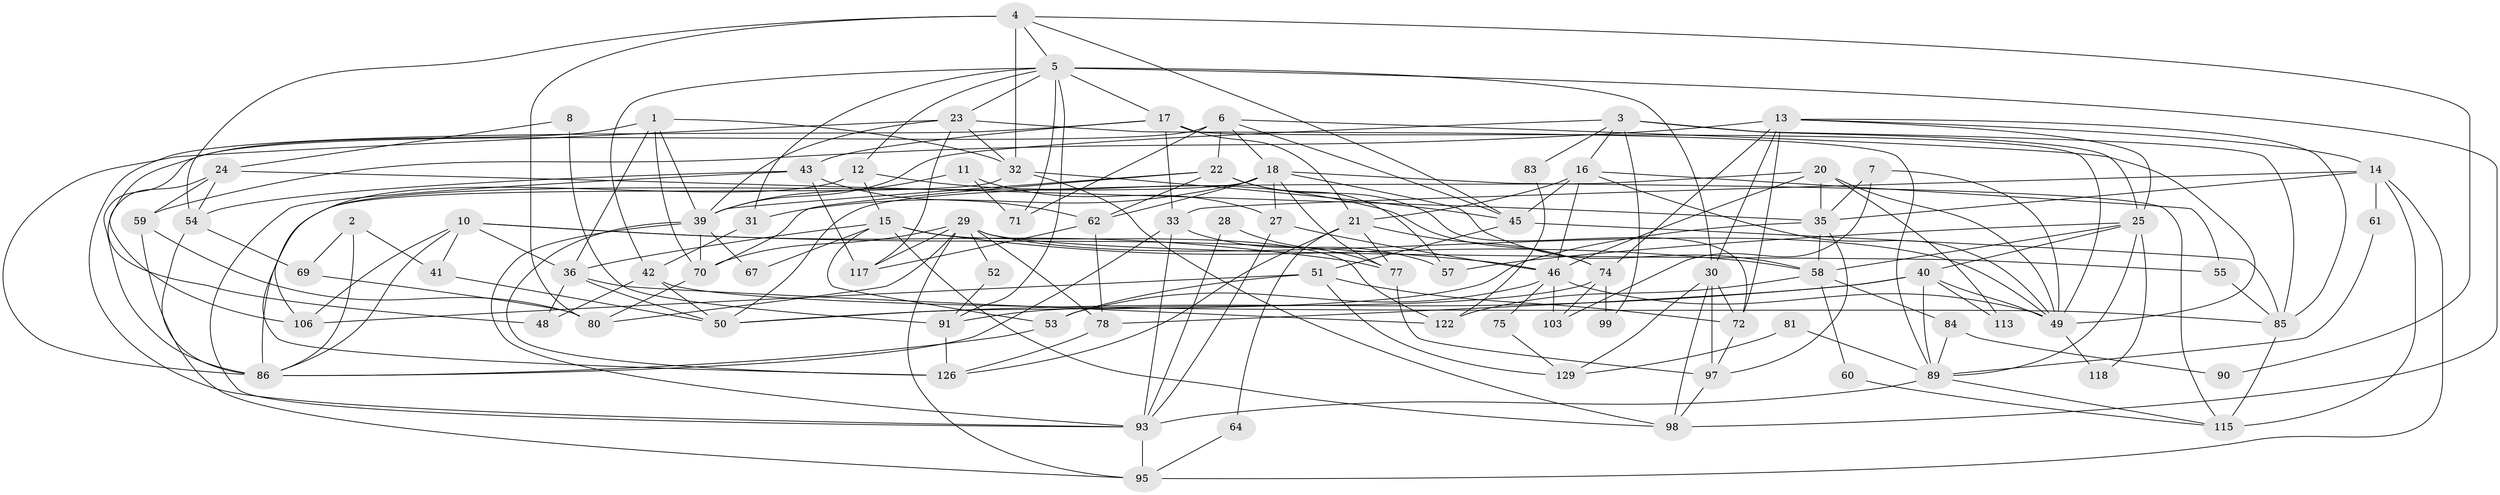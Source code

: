 // original degree distribution, {5: 0.26717557251908397, 3: 0.26717557251908397, 8: 0.007633587786259542, 4: 0.22137404580152673, 2: 0.1297709923664122, 6: 0.0916030534351145, 7: 0.015267175572519083}
// Generated by graph-tools (version 1.1) at 2025/41/03/06/25 10:41:59]
// undirected, 86 vertices, 207 edges
graph export_dot {
graph [start="1"]
  node [color=gray90,style=filled];
  1 [super="+47"];
  2;
  3 [super="+9"];
  4 [super="+120"];
  5 [super="+94"];
  6 [super="+63"];
  7;
  8;
  10 [super="+19"];
  11 [super="+92"];
  12;
  13 [super="+127"];
  14 [super="+76"];
  15 [super="+108"];
  16 [super="+65"];
  17 [super="+88"];
  18 [super="+37"];
  20 [super="+26"];
  21 [super="+121"];
  22 [super="+87"];
  23 [super="+111"];
  24 [super="+38"];
  25 [super="+104"];
  27;
  28;
  29 [super="+34"];
  30;
  31;
  32;
  33 [super="+119"];
  35 [super="+82"];
  36 [super="+125"];
  39 [super="+68"];
  40 [super="+44"];
  41;
  42;
  43 [super="+130"];
  45 [super="+73"];
  46 [super="+112"];
  48;
  49 [super="+56"];
  50 [super="+116"];
  51 [super="+79"];
  52;
  53 [super="+110"];
  54 [super="+66"];
  55;
  57;
  58 [super="+105"];
  59;
  60;
  61;
  62 [super="+102"];
  64;
  67;
  69;
  70 [super="+109"];
  71;
  72;
  74 [super="+131"];
  75;
  77;
  78 [super="+114"];
  80;
  81;
  83;
  84;
  85 [super="+96"];
  86 [super="+101"];
  89 [super="+123"];
  90;
  91 [super="+124"];
  93 [super="+100"];
  95;
  97;
  98 [super="+107"];
  99;
  103;
  106;
  113;
  115 [super="+128"];
  117;
  118;
  122;
  126;
  129;
  1 -- 70;
  1 -- 36;
  1 -- 48 [weight=2];
  1 -- 39;
  1 -- 32;
  2 -- 41;
  2 -- 69;
  2 -- 86;
  3 -- 16;
  3 -- 25;
  3 -- 39 [weight=2];
  3 -- 99;
  3 -- 83;
  3 -- 85 [weight=2];
  4 -- 32;
  4 -- 54 [weight=2];
  4 -- 80;
  4 -- 5;
  4 -- 90;
  4 -- 45;
  5 -- 30;
  5 -- 31;
  5 -- 71;
  5 -- 17;
  5 -- 23;
  5 -- 42;
  5 -- 12;
  5 -- 98;
  5 -- 91;
  6 -- 45;
  6 -- 49;
  6 -- 71;
  6 -- 86;
  6 -- 18;
  6 -- 22;
  7 -- 49;
  7 -- 35;
  7 -- 103;
  8 -- 24;
  8 -- 91;
  10 -- 106;
  10 -- 36;
  10 -- 86;
  10 -- 41;
  10 -- 77;
  10 -- 46;
  11 -- 71;
  11 -- 27;
  11 -- 39;
  12 -- 106;
  12 -- 74;
  12 -- 15;
  13 -- 72;
  13 -- 30;
  13 -- 59;
  13 -- 25;
  13 -- 74;
  13 -- 85;
  13 -- 14;
  14 -- 33;
  14 -- 61;
  14 -- 115;
  14 -- 95;
  14 -- 35;
  15 -- 98;
  15 -- 122;
  15 -- 58;
  15 -- 67;
  15 -- 53;
  15 -- 36;
  16 -- 49;
  16 -- 55;
  16 -- 46;
  16 -- 21;
  16 -- 45;
  17 -- 49;
  17 -- 43;
  17 -- 21;
  17 -- 33;
  17 -- 93;
  18 -- 27;
  18 -- 86;
  18 -- 77;
  18 -- 62;
  18 -- 31;
  18 -- 115;
  18 -- 58;
  20 -- 113;
  20 -- 50;
  20 -- 49;
  20 -- 46;
  20 -- 35;
  21 -- 77;
  21 -- 74 [weight=2];
  21 -- 64;
  21 -- 126;
  22 -- 39;
  22 -- 70;
  22 -- 62;
  22 -- 72;
  22 -- 57;
  23 -- 32;
  23 -- 117;
  23 -- 86;
  23 -- 39;
  23 -- 89;
  24 -- 59;
  24 -- 106;
  24 -- 35;
  24 -- 54;
  25 -- 89;
  25 -- 57;
  25 -- 118;
  25 -- 58;
  25 -- 40;
  27 -- 93;
  27 -- 46;
  28 -- 77;
  28 -- 93;
  29 -- 117;
  29 -- 55;
  29 -- 95;
  29 -- 80;
  29 -- 49;
  29 -- 52;
  29 -- 70;
  29 -- 78;
  30 -- 72;
  30 -- 97;
  30 -- 98;
  30 -- 129;
  31 -- 42;
  32 -- 126;
  32 -- 98;
  32 -- 45;
  33 -- 93;
  33 -- 57;
  33 -- 86;
  35 -- 97;
  35 -- 58;
  35 -- 50;
  36 -- 122;
  36 -- 50;
  36 -- 48;
  39 -- 67;
  39 -- 70 [weight=2];
  39 -- 126;
  39 -- 93;
  40 -- 49;
  40 -- 50;
  40 -- 89;
  40 -- 113;
  40 -- 78;
  41 -- 50;
  42 -- 48;
  42 -- 50;
  42 -- 85;
  43 -- 62;
  43 -- 117;
  43 -- 93;
  43 -- 54;
  45 -- 51;
  45 -- 85;
  46 -- 103;
  46 -- 49;
  46 -- 53;
  46 -- 75;
  49 -- 118;
  51 -- 53;
  51 -- 72;
  51 -- 129;
  51 -- 106;
  52 -- 91 [weight=2];
  53 -- 86;
  54 -- 69;
  54 -- 86;
  55 -- 85;
  58 -- 84;
  58 -- 122;
  58 -- 60;
  59 -- 80;
  59 -- 95;
  60 -- 115;
  61 -- 89;
  62 -- 117;
  62 -- 78;
  64 -- 95;
  69 -- 80;
  70 -- 80;
  72 -- 97;
  74 -- 99;
  74 -- 103;
  74 -- 91;
  75 -- 129;
  77 -- 97;
  78 -- 126;
  81 -- 129;
  81 -- 89;
  83 -- 122;
  84 -- 89;
  84 -- 90;
  85 -- 115 [weight=2];
  89 -- 115;
  89 -- 93;
  91 -- 126;
  93 -- 95;
  97 -- 98;
}
